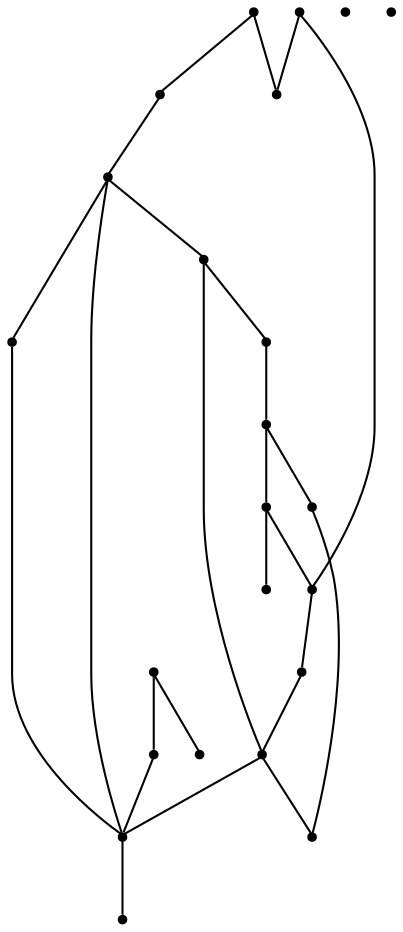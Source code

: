 graph {
  node [shape=point,comment="{\"directed\":false,\"doi\":\"10.1007/3-540-45848-4_3\",\"figure\":\"3 (2)\"}"]

  v0 [pos="1642.1499888102214,1506.198999156123"]
  v1 [pos="1642.1499888102214,1791.1989737248077"]
  v2 [pos="1642.1499888102214,1750.4864900008495"]
  v3 [pos="1642.1499888102214,1587.6281627710318"]
  v4 [pos="1642.1499888102214,1628.34064649499"]
  v5 [pos="1642.1499888102214,1669.0573263859405"]
  v6 [pos="1642.1499888102214,1709.769810109899"]
  v7 [pos="1583.858362833659,1546.9114828800812"]
  v8 [pos="1583.858362833659,1709.769810109899"]
  v9 [pos="1583.858362833659,1669.0573263859405"]
  v10 [pos="1583.858362833659,1465.4823192651722"]
  v11 [pos="1583.858362833659,1506.198999156123"]
  v12 [pos="1546.762466430664,1587.6281627710318"]
  v13 [pos="1546.762466430664,1546.9114828800812"]
  v14 [pos="1509.6666971842449,1506.198999156123"]
  v15 [pos="1509.6666971842449,1628.34064649499"]
  v16 [pos="1509.6666971842449,1587.6281627710318"]
  v17 [pos="1509.6666971842449,1546.9114828800812"]
  v18 [pos="1480.5166880289714,1424.769835541214"]
  v19 [pos="1480.5166880289714,1791.1989737248077"]
  v20 [pos="1480.5166880289714,1465.4823192651722"]
  v21 [pos="1451.3707478841147,1506.198999156123"]
  v22 [pos="1451.3707478841147,1546.9114828800812"]

  v0 -- v1 [id="-1",pos="1642.1499888102214,1506.198999156123 1651.0374704996746,1516.569889455602 1651.0374704996746,1516.569889455602 1651.0374704996746,1516.569889455602 1654.1500091552737,1512.7198426619823 1654.1500091552737,1512.7198426619823 1654.1500091552737,1512.7198426619823 1651.0374704996746,1516.569889455602 1651.0374704996746,1516.569889455602 1651.0374704996746,1516.569889455602 1692.4958546956382,1546.9114828800812 1692.4958546956382,1546.9114828800812 1692.4958546956382,1546.9114828800812 1692.4958546956382,1750.4864900008495 1692.4958546956382,1750.4864900008495 1692.4958546956382,1750.4864900008495 1642.1499888102214,1791.1989737248077 1642.1499888102214,1791.1989737248077 1642.1499888102214,1791.1989737248077"]
  v22 -- v19 [id="-2",pos="1451.3707478841147,1546.9114828800812 1448.8958994547527,1558.3073823348338 1448.8958994547527,1558.3073823348338 1448.8958994547527,1558.3073823348338 1453.8458506266277,1558.3073823348338 1453.8458506266277,1558.3073823348338 1453.8458506266277,1558.3073823348338 1448.8958994547527,1558.3073823348338 1448.8958994547527,1558.3073823348338 1448.8958994547527,1558.3073823348338 1451.3708750406902,1750.4864900008495 1451.3708750406902,1750.4864900008495 1451.3708750406902,1750.4864900008495 1480.5166880289714,1791.1989737248077 1480.5166880289714,1791.1989737248077 1480.5166880289714,1791.1989737248077"]
  v21 -- v22 [id="-3",pos="1451.3707478841147,1506.198999156123 1448.8958994547527,1517.5948986108754 1448.8958994547527,1517.5948986108754 1448.8958994547527,1517.5948986108754 1453.8458506266277,1517.5948986108754 1453.8458506266277,1517.5948986108754 1453.8458506266277,1517.5948986108754 1448.8958994547527,1517.5948986108754 1448.8958994547527,1517.5948986108754 1448.8958994547527,1517.5948986108754 1451.3707478841147,1546.9114828800812 1451.3707478841147,1546.9114828800812 1451.3707478841147,1546.9114828800812"]
  v21 -- v17 [id="-4",pos="1451.3707478841147,1506.198999156123 1460.5791727701824,1515.64902153568 1460.5791727701824,1515.64902153568 1460.5791727701824,1515.64902153568 1460.5791727701824,1515.64902153568 1460.5791727701824,1515.64902153568 1460.5791727701824,1515.64902153568 1463.4124755859375,1511.5906922713573 1463.4124755859375,1511.5906922713573 1463.4124755859375,1511.5906922713573 1509.6666971842449,1546.9114828800812 1509.6666971842449,1546.9114828800812 1509.6666971842449,1546.9114828800812"]
  v19 -- v20 [id="-5",pos="1480.5166880289714,1791.1989737248077 1480.5166880289714,1474.007404714391 1480.5166880289714,1474.007404714391 1480.5166880289714,1474.007404714391 1480.5166880289714,1465.4823192651722 1480.5166880289714,1465.4823192651722 1480.5166880289714,1465.4823192651722"]
  v20 -- v18 [id="-6",pos="1480.5166880289714,1465.4823192651722 1480.5166880289714,1433.2907248234405 1480.5166880289714,1433.2907248234405 1480.5166880289714,1433.2907248234405 1480.5166880289714,1434.7073762313182 1480.5166880289714,1434.7073762313182 1480.5166880289714,1434.7073762313182 1482.9958597819011,1436.1657349959667 1482.9958597819011,1436.1657349959667 1482.9958597819011,1436.1657349959667 1480.5166880289714,1424.769835541214 1480.5166880289714,1424.769835541214 1480.5166880289714,1424.769835541214"]
  v20 -- v14 [id="-7",pos="1480.5166880289714,1465.4823192651722 1486.0916137695312,1477.5199779565785 1486.0916137695312,1477.5199779565785 1486.0916137695312,1477.5199779565785 1486.0916137695312,1477.5199779565785 1486.0916137695312,1477.5199779565785 1486.0916137695312,1477.5199779565785 1490.1166280110679,1474.6365754500682 1490.1166280110679,1474.6365754500682 1490.1166280110679,1474.6365754500682 1509.6666971842449,1506.198999156123 1509.6666971842449,1506.198999156123 1509.6666971842449,1506.198999156123"]
  v19 -- v2 [id="-8",pos="1480.5166880289714,1791.1989737248077 1633.6708068847659,1752.6197958683624 1633.6708068847659,1752.6197958683624 1633.6708068847659,1752.6197958683624 1642.1499888102214,1750.4864900008495 1642.1499888102214,1750.4864900008495 1642.1499888102214,1750.4864900008495"]
  v18 -- v2 [id="-9",pos="1480.5166880289714,1424.769835541214 1490.999984741211,1430.57822075443 1490.999984741211,1430.57822075443 1490.999984741211,1430.57822075443 1492.5249735514324,1426.8408346867218 1492.5249735514324,1426.8408346867218 1492.5249735514324,1426.8408346867218 1491.304143269857,1429.6031841333363 1491.304143269857,1429.6031841333363 1491.304143269857,1429.6031841333363 1490.7084147135417,1431.44491997318 1490.7084147135417,1431.44491997318 1490.7084147135417,1431.44491997318 1490.999984741211,1430.57822075443 1490.999984741211,1430.57822075443 1490.999984741211,1430.57822075443 1492.4541473388672,1425.8490133976593 1492.4541473388672,1425.8490133976593 1492.4541473388672,1425.8490133976593 1492.3375447591147,1424.761570363805 1492.3375447591147,1424.761570363805 1492.3375447591147,1424.761570363805 1671.2958017985027,1465.4823192651722 1671.2958017985027,1465.4823192651722 1671.2958017985027,1465.4823192651722 1671.2958017985027,1709.769810109899 1671.2958017985027,1709.769810109899 1671.2958017985027,1709.769810109899 1642.1499888102214,1750.4864900008495 1642.1499888102214,1750.4864900008495 1642.1499888102214,1750.4864900008495"]
  v18 -- v10 [id="-11",pos="1480.5166880289714,1424.769835541214 1490.7084147135417,1431.44491997318 1490.7084147135417,1431.44491997318 1490.7084147135417,1431.44491997318 1583.858362833659,1465.4823192651722 1583.858362833659,1465.4823192651722 1583.858362833659,1465.4823192651722"]
  v19 -- v8 [id="-12",pos="1480.5166880289714,1791.1989737248077 1583.858362833659,1750.4864900008495 1583.858362833659,1750.4864900008495 1583.858362833659,1750.4864900008495 1583.858362833659,1718.294768402542 1583.858362833659,1718.294768402542 1583.858362833659,1718.294768402542 1583.858362833659,1709.769810109899 1583.858362833659,1709.769810109899 1583.858362833659,1709.769810109899"]
  v16 -- v17 [id="-13",pos="1509.6666971842449,1587.6281627710318 1509.6666971842449,1555.4365683293 1509.6666971842449,1555.4365683293 1509.6666971842449,1555.4365683293 1509.6666971842449,1556.8490235701854 1509.6666971842449,1556.8490235701854 1509.6666971842449,1556.8490235701854 1512.1416727701824,1558.3073823348338 1512.1416727701824,1558.3073823348338 1512.1416727701824,1558.3073823348338 1509.6666971842449,1546.9114828800812 1509.6666971842449,1546.9114828800812 1509.6666971842449,1546.9114828800812"]
  v15 -- v9 [id="-15",pos="1509.6666971842449,1628.34064649499 1519.3416595458984,1636.4740896916046 1519.3416595458984,1636.4740896916046 1519.3416595458984,1636.4740896916046 1521.7249552408855,1632.136524587438 1521.7249552408855,1632.136524587438 1521.7249552408855,1632.136524587438 1519.3416595458984,1636.4740896916046 1519.3416595458984,1636.4740896916046 1519.3416595458984,1636.4740896916046 1583.858362833659,1669.0573263859405 1583.858362833659,1669.0573263859405 1583.858362833659,1669.0573263859405"]
  v14 -- v7 [id="-16",pos="1509.6666971842449,1506.198999156123 1519.3416595458984,1514.332315196162 1519.3416595458984,1514.332315196162 1519.3416595458984,1514.332315196162 1521.7249552408855,1509.9906810815785 1521.7249552408855,1509.9906810815785 1521.7249552408855,1509.9906810815785 1519.3416595458984,1514.332315196162 1519.3416595458984,1514.332315196162 1519.3416595458984,1514.332315196162 1583.858362833659,1546.9114828800812 1583.858362833659,1546.9114828800812 1583.858362833659,1546.9114828800812"]
  v12 -- v15 [id="-18",pos="1546.762466430664,1587.6281627710318 1535.5667114257812,1596.2365357772167 1535.5667114257812,1596.2365357772167 1535.5667114257812,1596.2365357772167 1535.5667114257812,1596.2365357772167 1535.5667114257812,1596.2365357772167 1535.5667114257812,1596.2365357772167 1539.2250061035156,1599.5741415714874 1539.2250061035156,1599.5741415714874 1539.2250061035156,1599.5741415714874 1509.6666971842449,1628.34064649499 1509.6666971842449,1628.34064649499 1509.6666971842449,1628.34064649499"]
  v12 -- v13 [id="-19",pos="1546.762466430664,1587.6281627710318 1546.762466430664,1555.4365683293 1546.762466430664,1555.4365683293 1546.762466430664,1555.4365683293 1546.762466430664,1556.8490235701854 1546.762466430664,1556.8490235701854 1546.762466430664,1556.8490235701854 1549.2374420166016,1558.3073823348338 1549.2374420166016,1558.3073823348338 1549.2374420166016,1558.3073823348338 1546.762466430664,1546.9114828800812 1546.762466430664,1546.9114828800812 1546.762466430664,1546.9114828800812"]
  v16 -- v15 [id="-21",pos="1509.6666971842449,1587.6281627710318 1507.1917215983074,1599.0240622257843 1507.1917215983074,1599.0240622257843 1507.1917215983074,1599.0240622257843 1512.1416727701824,1599.0240622257843 1512.1416727701824,1599.0240622257843 1512.1416727701824,1599.0240622257843 1507.1917215983074,1599.0240622257843 1507.1917215983074,1599.0240622257843 1507.1917215983074,1599.0240622257843 1509.6666971842449,1628.34064649499 1509.6666971842449,1628.34064649499 1509.6666971842449,1628.34064649499"]
  v7 -- v12 [id="-22",pos="1583.858362833659,1546.9114828800812 1572.6626078287761,1555.5240520532582 1572.6626078287761,1555.5240520532582 1572.6626078287761,1555.5240520532582 1576.3209025065105,1558.857461680537 1576.3209025065105,1558.857461680537 1576.3209025065105,1558.857461680537 1572.6626078287761,1555.5240520532582 1572.6626078287761,1555.5240520532582 1572.6626078287761,1555.5240520532582 1546.762466430664,1587.6281627710318 1546.762466430664,1587.6281627710318 1546.762466430664,1587.6281627710318"]
  v7 -- v11 [id="-28",pos="1583.858362833659,1546.9114828800812 1583.858362833659,1514.7198884383495 1583.858362833659,1514.7198884383495 1583.858362833659,1514.7198884383495 1583.858362833659,1516.136539846227 1583.858362833659,1516.136539846227 1583.858362833659,1516.136539846227 1586.3333384195964,1517.5948986108754 1586.3333384195964,1517.5948986108754 1586.3333384195964,1517.5948986108754 1583.858362833659,1506.198999156123 1583.858362833659,1506.198999156123 1583.858362833659,1506.198999156123"]
  v11 -- v10 [id="-29",pos="1583.858362833659,1506.198999156123 1583.858362833659,1474.007404714391 1583.858362833659,1474.007404714391 1583.858362833659,1474.007404714391 1583.858362833659,1475.4198599552765 1583.858362833659,1475.4198599552765 1583.858362833659,1475.4198599552765 1586.3333384195964,1476.878218719925 1586.3333384195964,1476.878218719925 1586.3333384195964,1476.878218719925 1583.858362833659,1465.4823192651722 1583.858362833659,1465.4823192651722 1583.858362833659,1465.4823192651722"]
  v8 -- v2 [id="-30",pos="1583.858362833659,1709.769810109899 1593.062464396159,1719.2198324894562 1593.062464396159,1719.2198324894562 1593.062464396159,1719.2198324894562 1595.8999633789062,1715.1615032251334 1595.8999633789062,1715.1615032251334 1595.8999633789062,1715.1615032251334 1593.062464396159,1719.2198324894562 1593.062464396159,1719.2198324894562 1593.062464396159,1719.2198324894562 1642.1499888102214,1750.4864900008495 1642.1499888102214,1750.4864900008495 1642.1499888102214,1750.4864900008495"]
  v9 -- v18 [id="-31",pos="1583.858362833659,1669.0573263859405 1613.0040486653647,1628.34064649499 1613.0040486653647,1628.34064649499 1613.0040486653647,1628.34064649499 1613.0040486653647,1465.4823192651722 1613.0040486653647,1465.4823192651722 1613.0040486653647,1465.4823192651722 1488.9790852864585,1427.3698060408885 1488.9790852864585,1427.3698060408885 1488.9790852864585,1427.3698060408885 1480.5166880289714,1424.769835541214 1480.5166880289714,1424.769835541214 1480.5166880289714,1424.769835541214"]
  v0 -- v3 [id="-35",pos="1642.1499888102214,1506.198999156123 1639.675013224284,1517.5948986108754 1639.675013224284,1517.5948986108754 1639.675013224284,1517.5948986108754 1644.624964396159,1517.5948986108754 1644.624964396159,1517.5948986108754 1644.624964396159,1517.5948986108754 1639.675013224284,1517.5948986108754 1639.675013224284,1517.5948986108754 1639.675013224284,1517.5948986108754 1642.1499888102214,1587.6281627710318 1642.1499888102214,1587.6281627710318 1642.1499888102214,1587.6281627710318"]
  v1 -- v2 [id="-36",pos="1642.1499888102214,1791.1989737248077 1642.1499888102214,1759.007379283076 1642.1499888102214,1759.007379283076 1642.1499888102214,1759.007379283076 1642.1499888102214,1760.423903534378 1642.1499888102214,1760.423903534378 1642.1499888102214,1760.423903534378 1644.624964396159,1761.8822622990265 1644.624964396159,1761.8822622990265 1644.624964396159,1761.8822622990265 1642.1499888102214,1750.4864900008495 1642.1499888102214,1750.4864900008495 1642.1499888102214,1750.4864900008495"]
  v2 -- v6 [id="-37",pos="1642.1499888102214,1750.4864900008495 1642.1499888102214,1718.2948955591178 1642.1499888102214,1718.2948955591178 1642.1499888102214,1718.2948955591178 1642.1499888102214,1719.707350800003 1642.1499888102214,1719.707350800003 1642.1499888102214,1719.707350800003 1644.624964396159,1721.1657095646515 1644.624964396159,1721.1657095646515 1644.624964396159,1721.1657095646515 1642.1499888102214,1709.769810109899 1642.1499888102214,1709.769810109899 1642.1499888102214,1709.769810109899"]
}